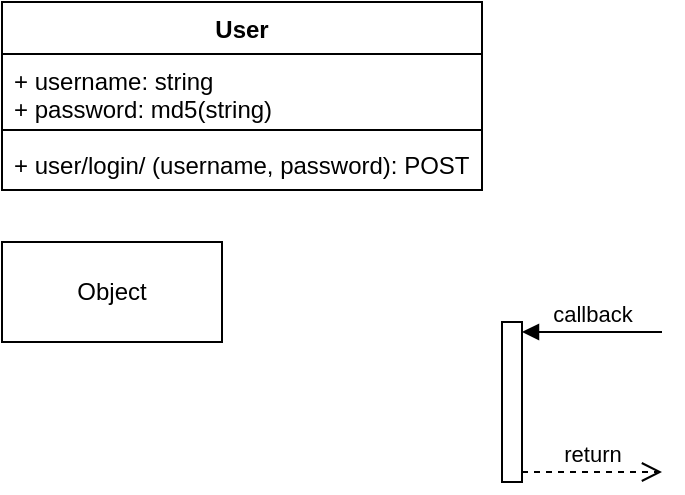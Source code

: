 <mxfile version="24.8.6">
  <diagram name="API Authorization Workflow" id="e7e014a7-5840-1c2e-5031-d8a46d1fe8dd">
    <mxGraphModel dx="1050" dy="653" grid="1" gridSize="10" guides="1" tooltips="1" connect="1" arrows="1" fold="1" page="1" pageScale="1" pageWidth="1169" pageHeight="826" background="none" math="0" shadow="0">
      <root>
        <mxCell id="0" />
        <mxCell id="1" parent="0" />
        <mxCell id="a9DbzknfABg3CO3c4izA-1" value="User" style="swimlane;fontStyle=1;align=center;verticalAlign=top;childLayout=stackLayout;horizontal=1;startSize=26;horizontalStack=0;resizeParent=1;resizeParentMax=0;resizeLast=0;collapsible=1;marginBottom=0;whiteSpace=wrap;html=1;" vertex="1" parent="1">
          <mxGeometry x="40" y="40" width="240" height="94" as="geometry" />
        </mxCell>
        <mxCell id="a9DbzknfABg3CO3c4izA-2" value="+ username: string&lt;div&gt;+ password: md5(string)&lt;/div&gt;" style="text;strokeColor=none;fillColor=none;align=left;verticalAlign=top;spacingLeft=4;spacingRight=4;overflow=hidden;rotatable=0;points=[[0,0.5],[1,0.5]];portConstraint=eastwest;whiteSpace=wrap;html=1;" vertex="1" parent="a9DbzknfABg3CO3c4izA-1">
          <mxGeometry y="26" width="240" height="34" as="geometry" />
        </mxCell>
        <mxCell id="a9DbzknfABg3CO3c4izA-3" value="" style="line;strokeWidth=1;fillColor=none;align=left;verticalAlign=middle;spacingTop=-1;spacingLeft=3;spacingRight=3;rotatable=0;labelPosition=right;points=[];portConstraint=eastwest;strokeColor=inherit;" vertex="1" parent="a9DbzknfABg3CO3c4izA-1">
          <mxGeometry y="60" width="240" height="8" as="geometry" />
        </mxCell>
        <mxCell id="a9DbzknfABg3CO3c4izA-4" value="+ user/login/ (username, password): POST" style="text;strokeColor=none;fillColor=none;align=left;verticalAlign=top;spacingLeft=4;spacingRight=4;overflow=hidden;rotatable=0;points=[[0,0.5],[1,0.5]];portConstraint=eastwest;whiteSpace=wrap;html=1;" vertex="1" parent="a9DbzknfABg3CO3c4izA-1">
          <mxGeometry y="68" width="240" height="26" as="geometry" />
        </mxCell>
        <mxCell id="a9DbzknfABg3CO3c4izA-5" value="Object" style="html=1;whiteSpace=wrap;" vertex="1" parent="1">
          <mxGeometry x="40" y="160" width="110" height="50" as="geometry" />
        </mxCell>
        <mxCell id="a9DbzknfABg3CO3c4izA-6" value="" style="html=1;points=[[0,0,0,0,5],[0,1,0,0,-5],[1,0,0,0,5],[1,1,0,0,-5]];perimeter=orthogonalPerimeter;outlineConnect=0;targetShapes=umlLifeline;portConstraint=eastwest;newEdgeStyle={&quot;curved&quot;:0,&quot;rounded&quot;:0};" vertex="1" parent="1">
          <mxGeometry x="290" y="200" width="10" height="80" as="geometry" />
        </mxCell>
        <mxCell id="a9DbzknfABg3CO3c4izA-7" value="callback" style="html=1;verticalAlign=bottom;endArrow=block;curved=0;rounded=0;entryX=1;entryY=0;entryDx=0;entryDy=5;" edge="1" target="a9DbzknfABg3CO3c4izA-6" parent="1">
          <mxGeometry relative="1" as="geometry">
            <mxPoint x="370" y="205" as="sourcePoint" />
          </mxGeometry>
        </mxCell>
        <mxCell id="a9DbzknfABg3CO3c4izA-8" value="return" style="html=1;verticalAlign=bottom;endArrow=open;dashed=1;endSize=8;curved=0;rounded=0;exitX=1;exitY=1;exitDx=0;exitDy=-5;" edge="1" source="a9DbzknfABg3CO3c4izA-6" parent="1">
          <mxGeometry relative="1" as="geometry">
            <mxPoint x="370" y="275" as="targetPoint" />
          </mxGeometry>
        </mxCell>
      </root>
    </mxGraphModel>
  </diagram>
</mxfile>
